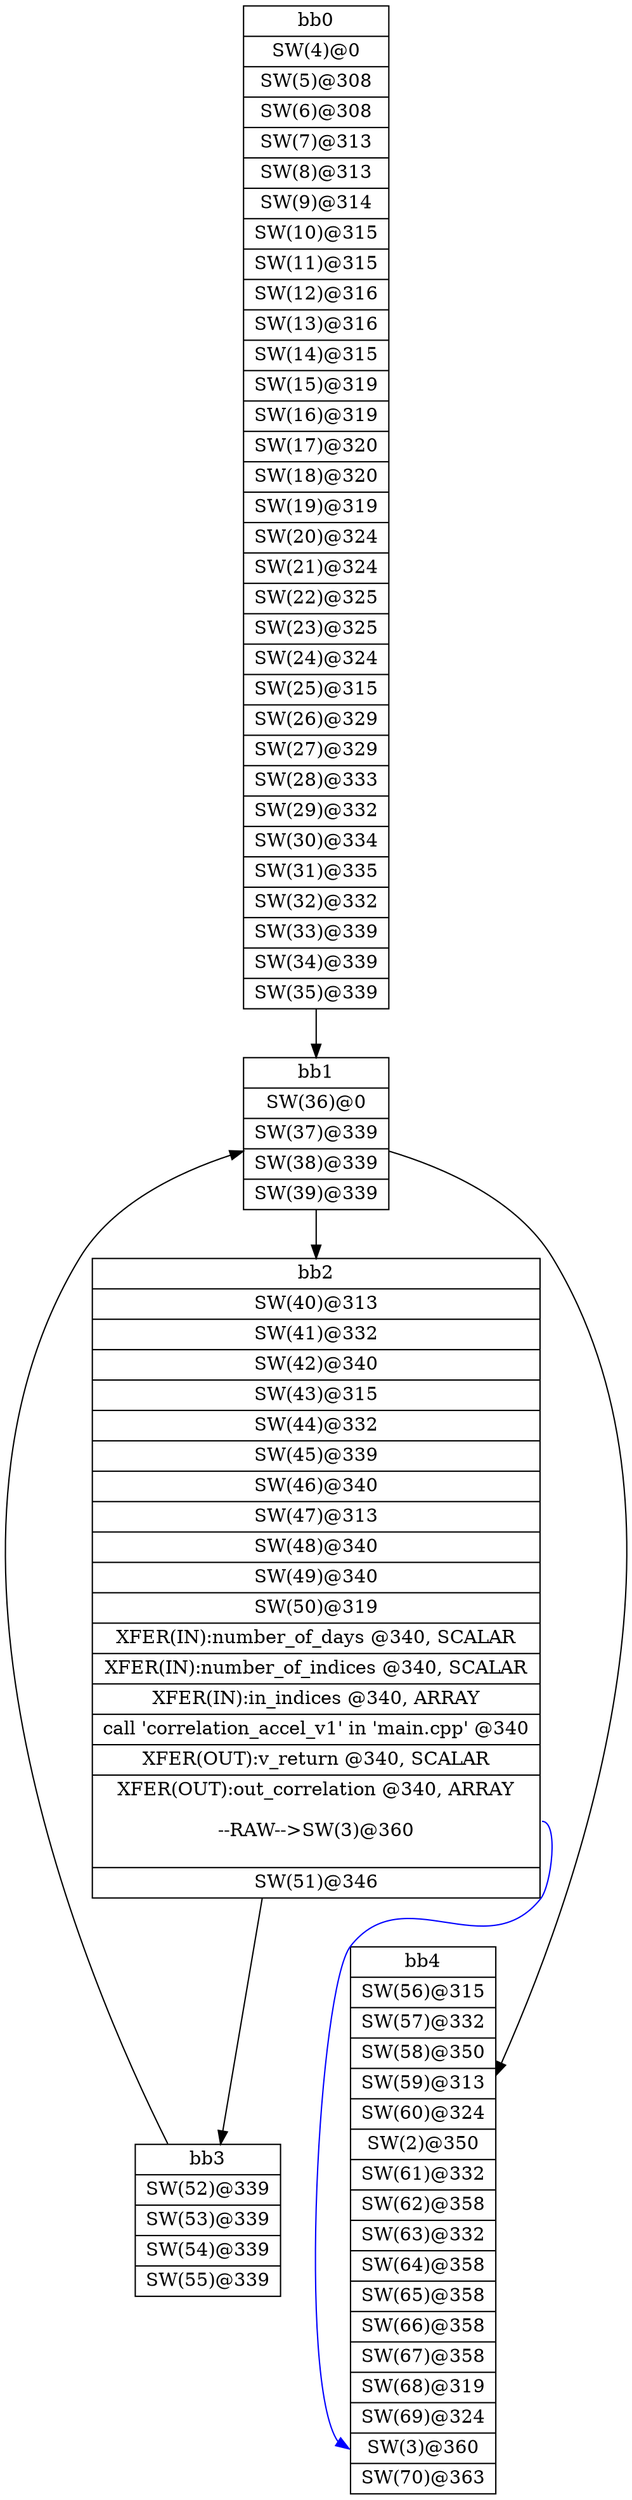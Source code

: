 digraph CDFG {
node [shape=record];
bb0 [shape=record, label = "{bb0|<x0x2233230>SW(4)@0\n|<x0x2232e50>SW(5)@308\n|<x0x2232fb0>SW(6)@308\n|<x0x2233110>SW(7)@313\n|<x0x21f1320>SW(8)@313\n|<x0x21f1480>SW(9)@314\n|<x0x21f15e0>SW(10)@315\n|<x0x21f1740>SW(11)@315\n|<x0x21f18a0>SW(12)@316\n|<x0x21f1a10>SW(13)@316\n|<x0x21f1b40>SW(14)@315\n|<x0x21f1ca0>SW(15)@319\n|<x0x21f1e00>SW(16)@319\n|<x0x21f1f60>SW(17)@320\n|<x0x21f20d0>SW(18)@320\n|<x0x21f2200>SW(19)@319\n|<x0x21f2360>SW(20)@324\n|<x0x21f24c0>SW(21)@324\n|<x0x21f2620>SW(22)@325\n|<x0x21f2790>SW(23)@325\n|<x0x21f28c0>SW(24)@324\n|<x0x21f2a20>SW(25)@315\n|<x0x21f2b80>SW(26)@329\n|<x0x21f2cb0>SW(27)@329\n|<x0x21f2e00>SW(28)@333\n|<x0x21f2f70>SW(29)@332\n|<x0x21f30e0>SW(30)@334\n|<x0x2234550>SW(31)@335\n|<x0x22366d0>SW(32)@332\n|<x0x2236840>SW(33)@339\n|<x0x2236980>SW(34)@339\n|<x0x2236ae0>SW(35)@339\n}"];
bb1 [shape=record, label = "{bb1|<x0x2234690>SW(36)@0\n|<x0x2234750>SW(37)@339\n|<x0x22348b0>SW(38)@339\n|<x0x22349f0>SW(39)@339\n}"];
bb2 [shape=record, label = "{bb2|<x0x2234630>SW(40)@313\n|<x0x2234cd0>SW(41)@332\n|<x0x2234e40>SW(42)@340\n|<x0x2234f80>SW(43)@315\n|<x0x22350e0>SW(44)@332\n|<x0x2235250>SW(45)@339\n|<x0x22353b0>SW(46)@340\n|<x0x22354f0>SW(47)@313\n|<x0x2235650>SW(48)@340\n|<x0x2235780>SW(49)@340\n|<x0x22358c0>SW(50)@319\n|<x0x2237400>XFER(IN):number_of_days @340, SCALAR\n|<x0x2237480>XFER(IN):number_of_indices @340, SCALAR\n|<x0x2237500>XFER(IN):in_indices @340, ARRAY\n|<x0x21ed780>call 'correlation_accel_v1' in 'main.cpp' @340\n|<x0x2237600>XFER(OUT):v_return @340, SCALAR\n|<x0x2237580>XFER(OUT):out_correlation @340, ARRAY\n\n--RAW--\>SW(3)@360\n\n|<x0x2235a20>SW(51)@346\n}"];
bb3 [shape=record, label = "{bb3|<x0x2235b00>SW(52)@339\n|<x0x2235c60>SW(53)@339\n|<x0x2235da0>SW(54)@339\n|<x0x2235f00>SW(55)@339\n}"];
bb4 [shape=record, label = "{bb4|<x0x2234b20>SW(56)@315\n|<x0x2236230>SW(57)@332\n|<x0x22363a0>SW(58)@350\n|<x0x22364e0>SW(59)@313\n|<x0x2236bc0>SW(60)@324\n|<x0x21f1060>SW(2)@350\n|<x0x2238d30>SW(61)@332\n|<x0x2238ea0>SW(62)@358\n|<x0x2238fe0>SW(63)@332\n|<x0x2239150>SW(64)@358\n|<x0x2236ca0>SW(65)@358\n|<x0x2236dd0>SW(66)@358\n|<x0x2236f00>SW(67)@358\n|<x0x2237060>SW(68)@319\n|<x0x22371c0>SW(69)@324\n|<x0x21f1000>SW(3)@360\n|<x0x2237320>SW(70)@363\n}"];
bb0 -> bb1
bb1 -> bb2
bb1 -> bb4
bb2 -> bb3
bb3 -> bb1
bb2:x0x2237580 -> bb4:x0x21f1000[color=blue]
}
